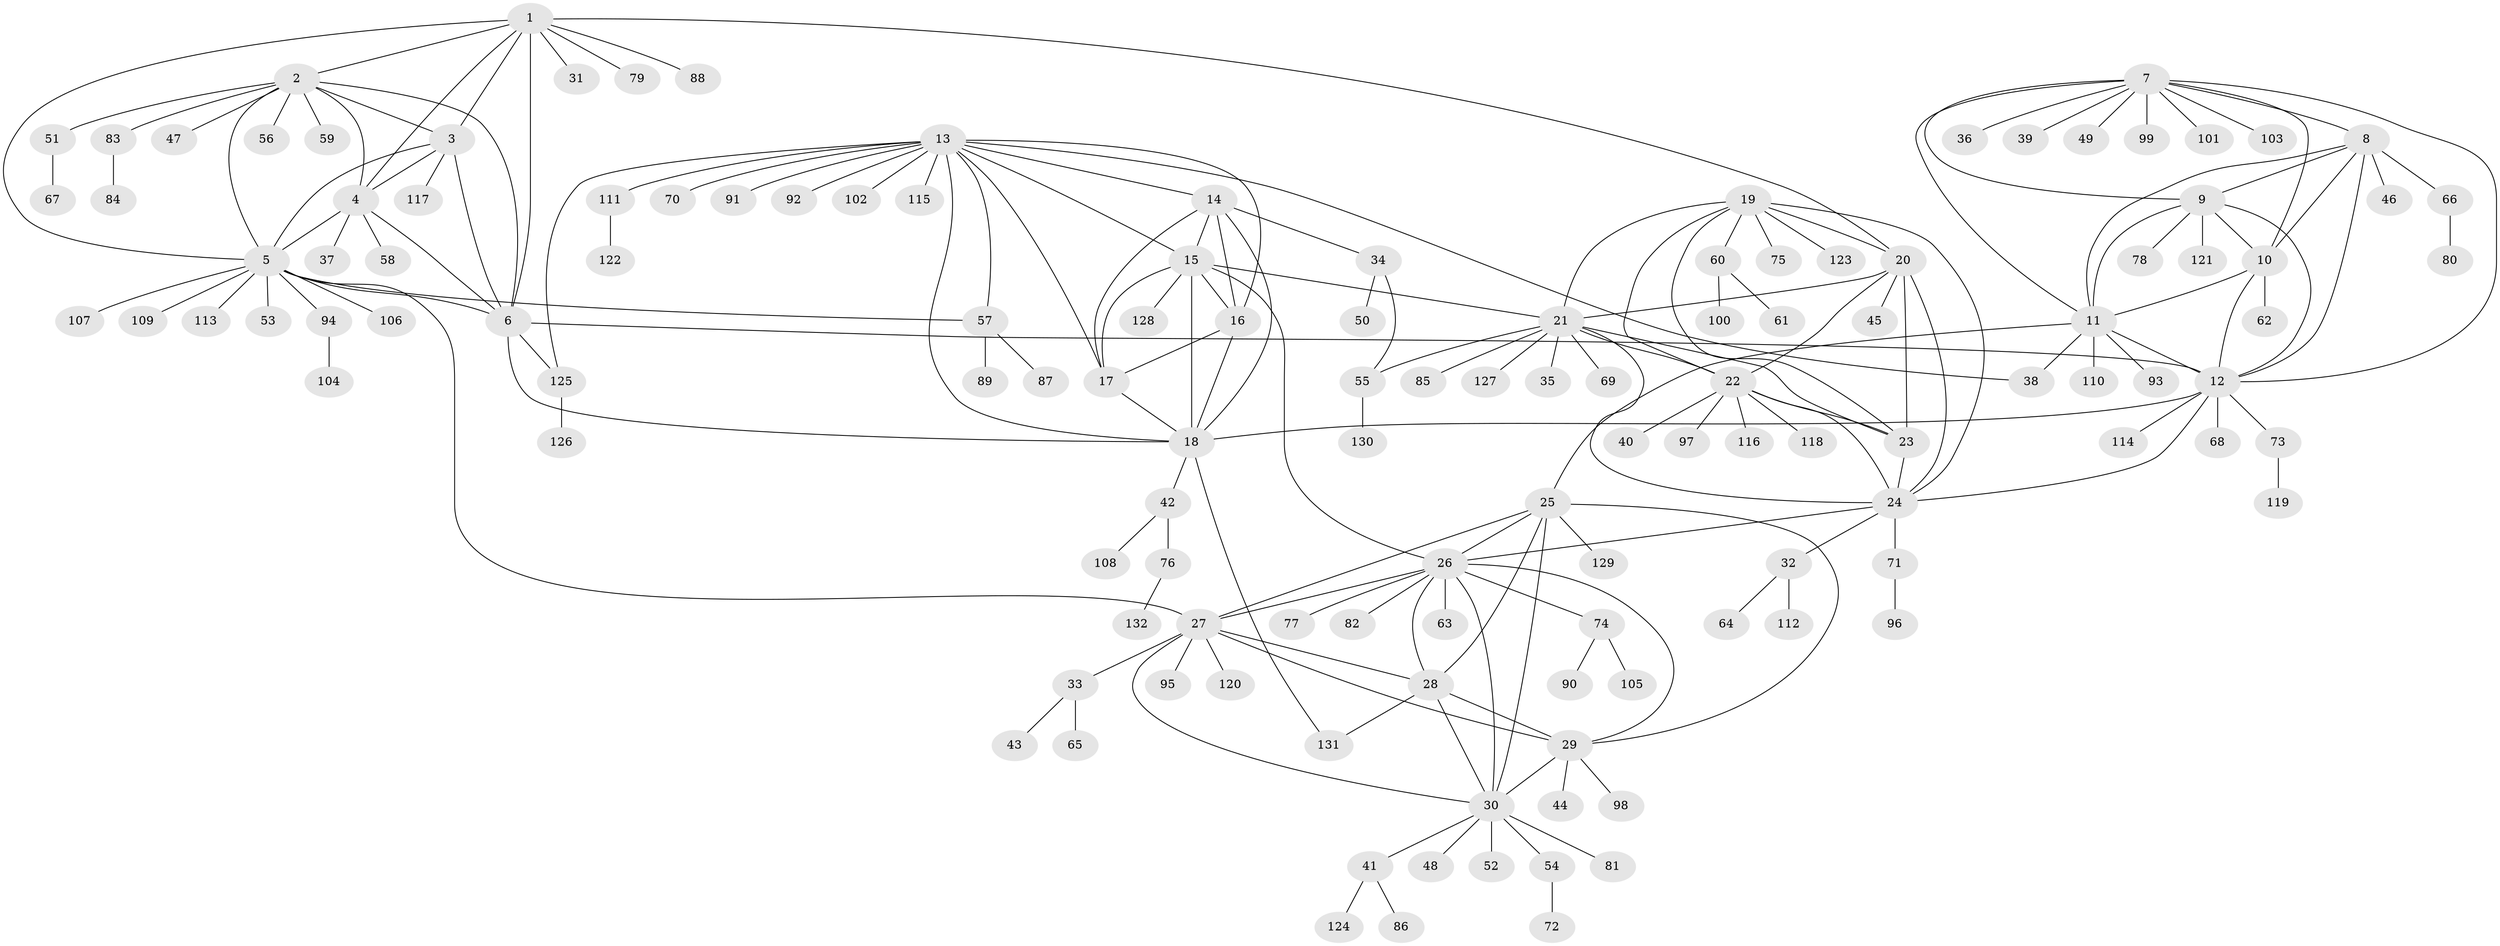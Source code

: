 // coarse degree distribution, {8: 0.075, 9: 0.0375, 5: 0.0625, 6: 0.0875, 12: 0.0125, 10: 0.0375, 4: 0.0125, 7: 0.0125, 1: 0.525, 3: 0.0375, 2: 0.1}
// Generated by graph-tools (version 1.1) at 2025/52/03/04/25 22:52:10]
// undirected, 132 vertices, 192 edges
graph export_dot {
  node [color=gray90,style=filled];
  1;
  2;
  3;
  4;
  5;
  6;
  7;
  8;
  9;
  10;
  11;
  12;
  13;
  14;
  15;
  16;
  17;
  18;
  19;
  20;
  21;
  22;
  23;
  24;
  25;
  26;
  27;
  28;
  29;
  30;
  31;
  32;
  33;
  34;
  35;
  36;
  37;
  38;
  39;
  40;
  41;
  42;
  43;
  44;
  45;
  46;
  47;
  48;
  49;
  50;
  51;
  52;
  53;
  54;
  55;
  56;
  57;
  58;
  59;
  60;
  61;
  62;
  63;
  64;
  65;
  66;
  67;
  68;
  69;
  70;
  71;
  72;
  73;
  74;
  75;
  76;
  77;
  78;
  79;
  80;
  81;
  82;
  83;
  84;
  85;
  86;
  87;
  88;
  89;
  90;
  91;
  92;
  93;
  94;
  95;
  96;
  97;
  98;
  99;
  100;
  101;
  102;
  103;
  104;
  105;
  106;
  107;
  108;
  109;
  110;
  111;
  112;
  113;
  114;
  115;
  116;
  117;
  118;
  119;
  120;
  121;
  122;
  123;
  124;
  125;
  126;
  127;
  128;
  129;
  130;
  131;
  132;
  1 -- 2;
  1 -- 3;
  1 -- 4;
  1 -- 5;
  1 -- 6;
  1 -- 20;
  1 -- 31;
  1 -- 79;
  1 -- 88;
  2 -- 3;
  2 -- 4;
  2 -- 5;
  2 -- 6;
  2 -- 47;
  2 -- 51;
  2 -- 56;
  2 -- 59;
  2 -- 83;
  3 -- 4;
  3 -- 5;
  3 -- 6;
  3 -- 117;
  4 -- 5;
  4 -- 6;
  4 -- 37;
  4 -- 58;
  5 -- 6;
  5 -- 27;
  5 -- 53;
  5 -- 57;
  5 -- 94;
  5 -- 106;
  5 -- 107;
  5 -- 109;
  5 -- 113;
  6 -- 12;
  6 -- 18;
  6 -- 125;
  7 -- 8;
  7 -- 9;
  7 -- 10;
  7 -- 11;
  7 -- 12;
  7 -- 36;
  7 -- 39;
  7 -- 49;
  7 -- 99;
  7 -- 101;
  7 -- 103;
  8 -- 9;
  8 -- 10;
  8 -- 11;
  8 -- 12;
  8 -- 46;
  8 -- 66;
  9 -- 10;
  9 -- 11;
  9 -- 12;
  9 -- 78;
  9 -- 121;
  10 -- 11;
  10 -- 12;
  10 -- 62;
  11 -- 12;
  11 -- 25;
  11 -- 38;
  11 -- 93;
  11 -- 110;
  12 -- 18;
  12 -- 24;
  12 -- 68;
  12 -- 73;
  12 -- 114;
  13 -- 14;
  13 -- 15;
  13 -- 16;
  13 -- 17;
  13 -- 18;
  13 -- 38;
  13 -- 57;
  13 -- 70;
  13 -- 91;
  13 -- 92;
  13 -- 102;
  13 -- 111;
  13 -- 115;
  13 -- 125;
  14 -- 15;
  14 -- 16;
  14 -- 17;
  14 -- 18;
  14 -- 34;
  15 -- 16;
  15 -- 17;
  15 -- 18;
  15 -- 21;
  15 -- 26;
  15 -- 128;
  16 -- 17;
  16 -- 18;
  17 -- 18;
  18 -- 42;
  18 -- 131;
  19 -- 20;
  19 -- 21;
  19 -- 22;
  19 -- 23;
  19 -- 24;
  19 -- 60;
  19 -- 75;
  19 -- 123;
  20 -- 21;
  20 -- 22;
  20 -- 23;
  20 -- 24;
  20 -- 45;
  21 -- 22;
  21 -- 23;
  21 -- 24;
  21 -- 35;
  21 -- 55;
  21 -- 69;
  21 -- 85;
  21 -- 127;
  22 -- 23;
  22 -- 24;
  22 -- 40;
  22 -- 97;
  22 -- 116;
  22 -- 118;
  23 -- 24;
  24 -- 26;
  24 -- 32;
  24 -- 71;
  25 -- 26;
  25 -- 27;
  25 -- 28;
  25 -- 29;
  25 -- 30;
  25 -- 129;
  26 -- 27;
  26 -- 28;
  26 -- 29;
  26 -- 30;
  26 -- 63;
  26 -- 74;
  26 -- 77;
  26 -- 82;
  27 -- 28;
  27 -- 29;
  27 -- 30;
  27 -- 33;
  27 -- 95;
  27 -- 120;
  28 -- 29;
  28 -- 30;
  28 -- 131;
  29 -- 30;
  29 -- 44;
  29 -- 98;
  30 -- 41;
  30 -- 48;
  30 -- 52;
  30 -- 54;
  30 -- 81;
  32 -- 64;
  32 -- 112;
  33 -- 43;
  33 -- 65;
  34 -- 50;
  34 -- 55;
  41 -- 86;
  41 -- 124;
  42 -- 76;
  42 -- 108;
  51 -- 67;
  54 -- 72;
  55 -- 130;
  57 -- 87;
  57 -- 89;
  60 -- 61;
  60 -- 100;
  66 -- 80;
  71 -- 96;
  73 -- 119;
  74 -- 90;
  74 -- 105;
  76 -- 132;
  83 -- 84;
  94 -- 104;
  111 -- 122;
  125 -- 126;
}

